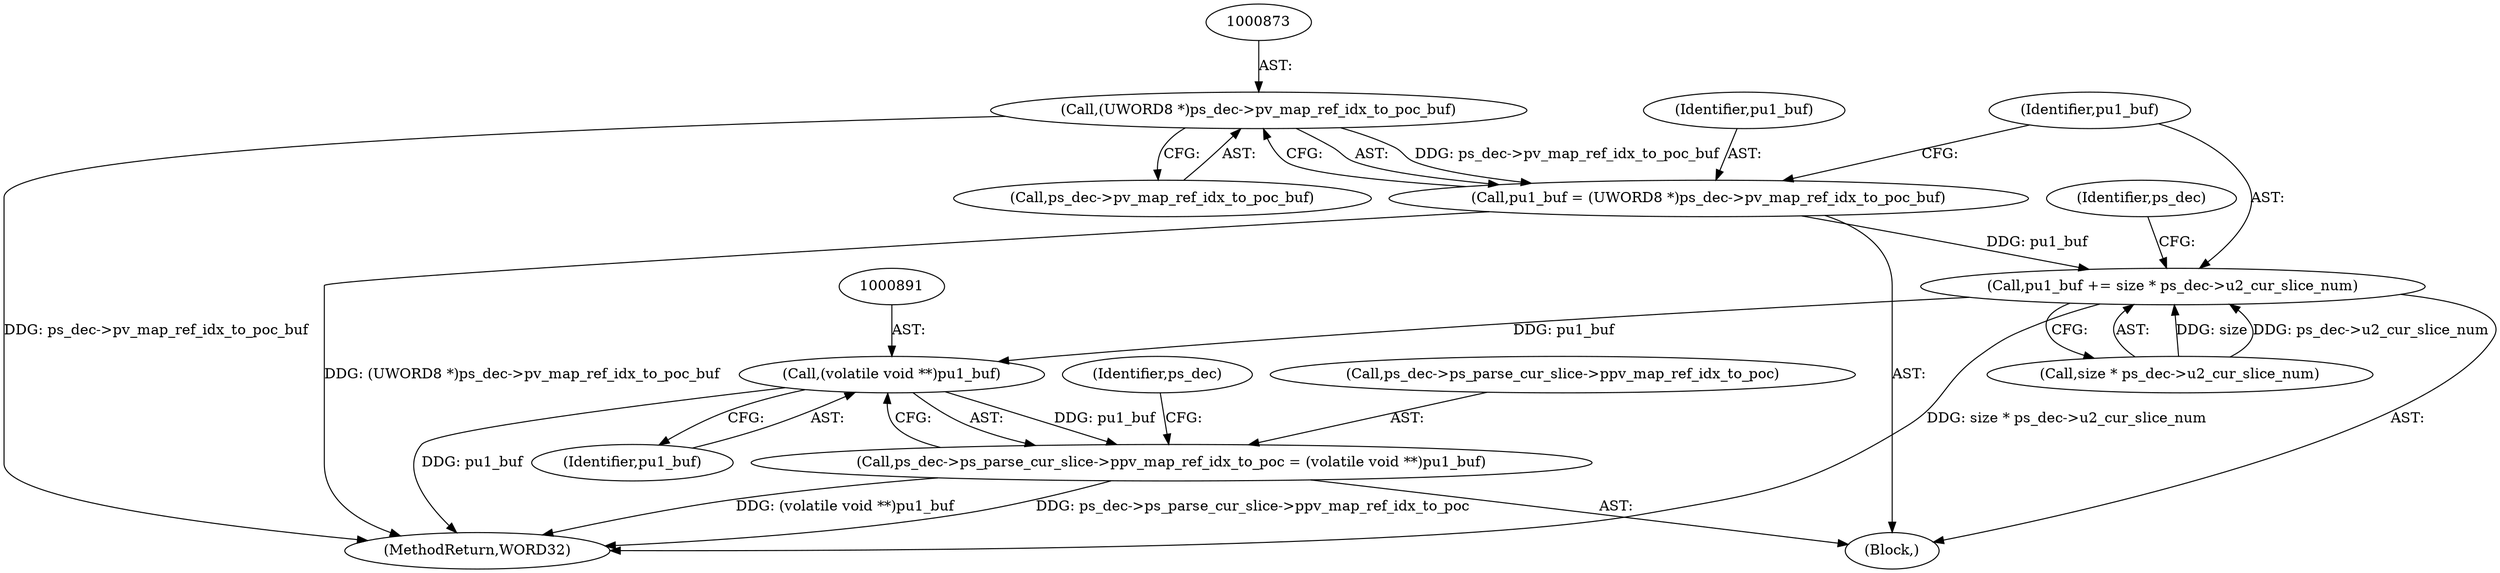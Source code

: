 digraph "0_Android_9a00f562a612d56e7b2b989d168647db900ba6cf@pointer" {
"1000872" [label="(Call,(UWORD8 *)ps_dec->pv_map_ref_idx_to_poc_buf)"];
"1000870" [label="(Call,pu1_buf = (UWORD8 *)ps_dec->pv_map_ref_idx_to_poc_buf)"];
"1000877" [label="(Call,pu1_buf += size * ps_dec->u2_cur_slice_num)"];
"1000890" [label="(Call,(volatile void **)pu1_buf)"];
"1000884" [label="(Call,ps_dec->ps_parse_cur_slice->ppv_map_ref_idx_to_poc = (volatile void **)pu1_buf)"];
"1000878" [label="(Identifier,pu1_buf)"];
"1000871" [label="(Identifier,pu1_buf)"];
"1000887" [label="(Identifier,ps_dec)"];
"1000884" [label="(Call,ps_dec->ps_parse_cur_slice->ppv_map_ref_idx_to_poc = (volatile void **)pu1_buf)"];
"1000877" [label="(Call,pu1_buf += size * ps_dec->u2_cur_slice_num)"];
"1000896" [label="(Identifier,ps_dec)"];
"1000885" [label="(Call,ps_dec->ps_parse_cur_slice->ppv_map_ref_idx_to_poc)"];
"1000872" [label="(Call,(UWORD8 *)ps_dec->pv_map_ref_idx_to_poc_buf)"];
"1000874" [label="(Call,ps_dec->pv_map_ref_idx_to_poc_buf)"];
"1000890" [label="(Call,(volatile void **)pu1_buf)"];
"1001450" [label="(MethodReturn,WORD32)"];
"1000879" [label="(Call,size * ps_dec->u2_cur_slice_num)"];
"1000870" [label="(Call,pu1_buf = (UWORD8 *)ps_dec->pv_map_ref_idx_to_poc_buf)"];
"1000892" [label="(Identifier,pu1_buf)"];
"1000838" [label="(Block,)"];
"1000872" -> "1000870"  [label="AST: "];
"1000872" -> "1000874"  [label="CFG: "];
"1000873" -> "1000872"  [label="AST: "];
"1000874" -> "1000872"  [label="AST: "];
"1000870" -> "1000872"  [label="CFG: "];
"1000872" -> "1001450"  [label="DDG: ps_dec->pv_map_ref_idx_to_poc_buf"];
"1000872" -> "1000870"  [label="DDG: ps_dec->pv_map_ref_idx_to_poc_buf"];
"1000870" -> "1000838"  [label="AST: "];
"1000871" -> "1000870"  [label="AST: "];
"1000878" -> "1000870"  [label="CFG: "];
"1000870" -> "1001450"  [label="DDG: (UWORD8 *)ps_dec->pv_map_ref_idx_to_poc_buf"];
"1000870" -> "1000877"  [label="DDG: pu1_buf"];
"1000877" -> "1000838"  [label="AST: "];
"1000877" -> "1000879"  [label="CFG: "];
"1000878" -> "1000877"  [label="AST: "];
"1000879" -> "1000877"  [label="AST: "];
"1000887" -> "1000877"  [label="CFG: "];
"1000877" -> "1001450"  [label="DDG: size * ps_dec->u2_cur_slice_num"];
"1000879" -> "1000877"  [label="DDG: size"];
"1000879" -> "1000877"  [label="DDG: ps_dec->u2_cur_slice_num"];
"1000877" -> "1000890"  [label="DDG: pu1_buf"];
"1000890" -> "1000884"  [label="AST: "];
"1000890" -> "1000892"  [label="CFG: "];
"1000891" -> "1000890"  [label="AST: "];
"1000892" -> "1000890"  [label="AST: "];
"1000884" -> "1000890"  [label="CFG: "];
"1000890" -> "1001450"  [label="DDG: pu1_buf"];
"1000890" -> "1000884"  [label="DDG: pu1_buf"];
"1000884" -> "1000838"  [label="AST: "];
"1000885" -> "1000884"  [label="AST: "];
"1000896" -> "1000884"  [label="CFG: "];
"1000884" -> "1001450"  [label="DDG: ps_dec->ps_parse_cur_slice->ppv_map_ref_idx_to_poc"];
"1000884" -> "1001450"  [label="DDG: (volatile void **)pu1_buf"];
}
